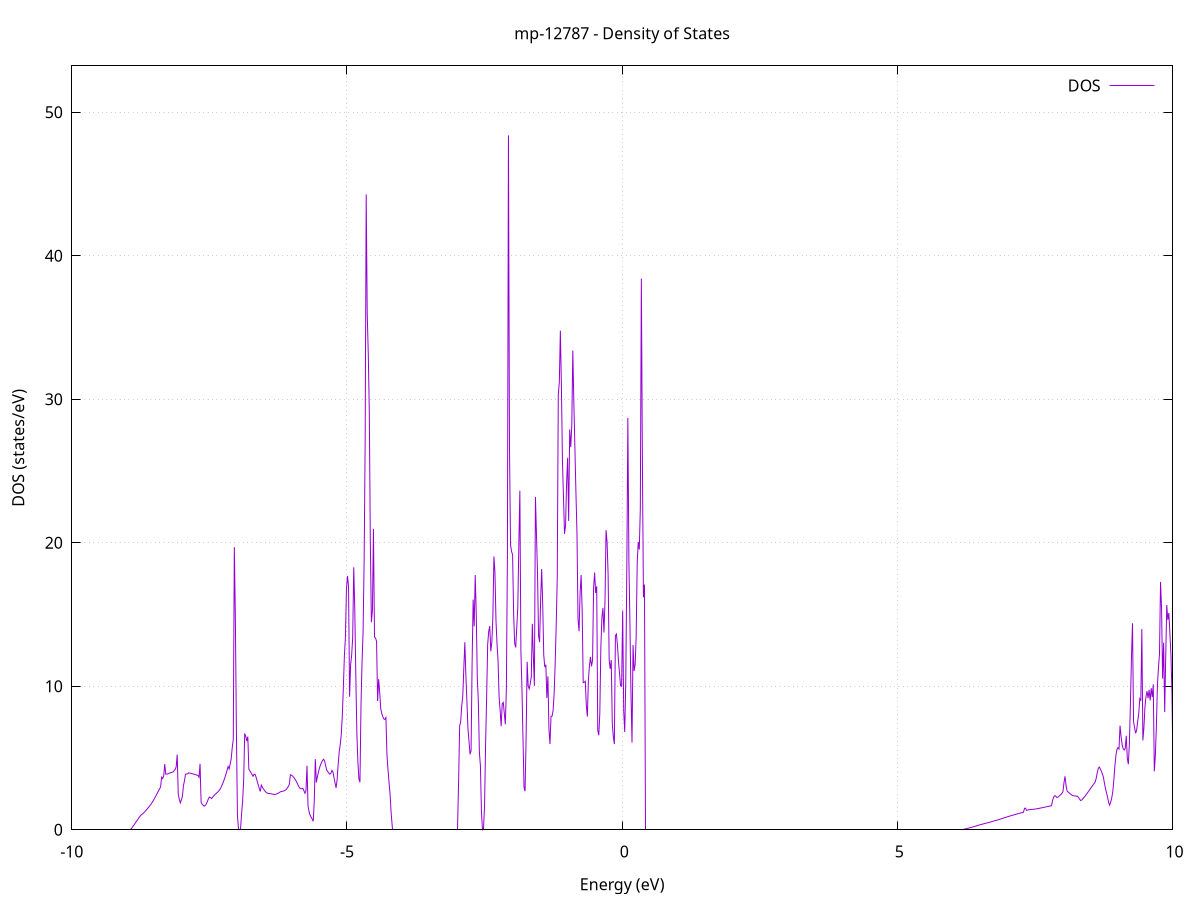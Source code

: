 set title 'mp-12787 - Density of States'
set xlabel 'Energy (eV)'
set ylabel 'DOS (states/eV)'
set grid
set xrange [-10:10]
set yrange [0:53.236]
set xzeroaxis lt -1
set terminal png size 800,600
set output 'mp-12787_dos_gnuplot.png'
plot '-' using 1:2 with lines title 'DOS'
-20.518000 0.000000
-20.499100 0.000000
-20.480300 0.000000
-20.461400 0.000000
-20.442500 0.000000
-20.423700 0.000000
-20.404800 0.000000
-20.385900 0.000000
-20.367100 0.000000
-20.348200 0.000000
-20.329300 0.000000
-20.310500 0.000000
-20.291600 0.000000
-20.272700 0.000000
-20.253900 0.000000
-20.235000 0.000000
-20.216100 0.000000
-20.197300 0.000000
-20.178400 0.000000
-20.159500 0.000000
-20.140700 0.000000
-20.121800 0.000000
-20.102900 0.000000
-20.084100 0.000000
-20.065200 0.000000
-20.046300 0.000000
-20.027500 0.000000
-20.008600 0.000000
-19.989700 0.000000
-19.970900 0.000000
-19.952000 0.000000
-19.933100 0.000000
-19.914300 0.000000
-19.895400 0.000000
-19.876500 0.000000
-19.857700 0.000000
-19.838800 0.000000
-19.819900 0.000000
-19.801100 0.000000
-19.782200 0.000000
-19.763300 0.000000
-19.744500 0.000000
-19.725600 0.000000
-19.706700 0.000000
-19.687900 0.000000
-19.669000 0.000000
-19.650100 0.000000
-19.631300 0.000000
-19.612400 0.000000
-19.593500 0.000000
-19.574700 0.000000
-19.555800 0.000000
-19.536900 0.000000
-19.518100 0.000000
-19.499200 0.000000
-19.480300 0.000000
-19.461400 0.000000
-19.442600 0.000000
-19.423700 0.000000
-19.404800 0.000000
-19.386000 0.000000
-19.367100 0.000000
-19.348200 0.000000
-19.329400 0.000000
-19.310500 0.000000
-19.291600 0.000000
-19.272800 0.000000
-19.253900 0.000000
-19.235000 0.000000
-19.216200 0.000000
-19.197300 0.000000
-19.178400 0.000000
-19.159600 0.000000
-19.140700 0.000000
-19.121800 0.000000
-19.103000 0.000000
-19.084100 0.000000
-19.065200 0.000000
-19.046400 0.000000
-19.027500 0.000000
-19.008600 0.000000
-18.989800 0.000000
-18.970900 0.000000
-18.952000 0.000000
-18.933200 0.000000
-18.914300 0.000000
-18.895400 0.000000
-18.876600 0.000000
-18.857700 0.000000
-18.838800 0.000000
-18.820000 0.000000
-18.801100 0.052400
-18.782200 0.650900
-18.763400 1.289700
-18.744500 1.964800
-18.725600 2.502800
-18.706800 2.952900
-18.687900 3.408400
-18.669000 3.919400
-18.650200 4.471400
-18.631300 5.090700
-18.612400 5.739800
-18.593600 6.359800
-18.574700 9.499500
-18.555800 7.943900
-18.537000 8.948500
-18.518100 10.627300
-18.499200 9.852200
-18.480400 9.933600
-18.461500 9.425000
-18.442600 9.036300
-18.423800 4.526900
-18.404900 6.020800
-18.386000 6.827900
-18.367200 7.687400
-18.348300 8.516800
-18.329400 8.374100
-18.310600 8.214300
-18.291700 7.855600
-18.272800 7.792600
-18.254000 5.644100
-18.235100 5.360400
-18.216200 5.311100
-18.197400 5.088200
-18.178500 5.150500
-18.159600 5.252600
-18.140700 5.342400
-18.121900 5.419900
-18.103000 5.493100
-18.084100 5.781900
-18.065300 6.279800
-18.046400 6.977000
-18.027500 6.861700
-18.008700 8.119100
-17.989800 8.992600
-17.970900 9.048100
-17.952100 10.194500
-17.933200 11.601900
-17.914300 11.733400
-17.895500 8.734900
-17.876600 11.769700
-17.857700 14.490700
-17.838900 10.340700
-17.820000 9.838700
-17.801100 8.439300
-17.782300 7.108300
-17.763400 6.075200
-17.744500 6.381400
-17.725700 5.806800
-17.706800 5.386900
-17.687900 5.133700
-17.669100 5.012300
-17.650200 4.876400
-17.631300 4.712000
-17.612500 4.519000
-17.593600 4.699700
-17.574700 4.481600
-17.555900 3.991400
-17.537000 3.678300
-17.518100 4.725000
-17.499300 7.430800
-17.480400 7.452200
-17.461500 7.457000
-17.442700 7.445500
-17.423800 7.417400
-17.404900 7.372900
-17.386100 6.406600
-17.367200 5.710700
-17.348300 4.733400
-17.329500 3.748200
-17.310600 8.197600
-17.291700 8.866900
-17.272900 8.192600
-17.254000 7.719800
-17.235100 7.521600
-17.216300 8.208300
-17.197400 7.192700
-17.178500 6.359600
-17.159700 5.820600
-17.140800 5.422400
-17.121900 4.845300
-17.103100 4.470400
-17.084200 4.095300
-17.065300 3.719900
-17.046500 3.381200
-17.027600 3.113700
-17.008700 2.829800
-16.989900 2.580900
-16.971000 2.341800
-16.952100 2.112600
-16.933300 1.888900
-16.914400 1.637200
-16.895500 1.287000
-16.876700 0.884700
-16.857800 0.469600
-16.838900 48.375200
-16.820000 45.315400
-16.801200 156.129900
-16.782300 119.937500
-16.763400 84.293700
-16.744600 44.925200
-16.725700 0.000000
-16.706800 0.000000
-16.688000 0.000000
-16.669100 0.000000
-16.650200 0.000000
-16.631400 0.000000
-16.612500 0.000000
-16.593600 0.000000
-16.574800 0.000000
-16.555900 0.000000
-16.537000 0.000000
-16.518200 0.000000
-16.499300 0.000000
-16.480400 0.000000
-16.461600 0.000000
-16.442700 0.000000
-16.423800 0.000000
-16.405000 0.000000
-16.386100 0.000000
-16.367200 0.000000
-16.348400 0.000000
-16.329500 0.000000
-16.310600 0.000000
-16.291800 0.000000
-16.272900 0.000000
-16.254000 0.000000
-16.235200 0.000000
-16.216300 0.000000
-16.197400 0.000000
-16.178600 0.000000
-16.159700 0.000000
-16.140800 0.000000
-16.122000 0.000000
-16.103100 0.000000
-16.084200 0.000000
-16.065400 0.000000
-16.046500 0.000000
-16.027600 0.000000
-16.008800 0.000000
-15.989900 0.000000
-15.971000 0.000000
-15.952200 0.000000
-15.933300 0.000000
-15.914400 0.000000
-15.895600 0.000000
-15.876700 0.000000
-15.857800 0.000000
-15.839000 0.000000
-15.820100 0.000000
-15.801200 0.000000
-15.782400 0.000000
-15.763500 0.000000
-15.744600 0.000000
-15.725800 0.000000
-15.706900 0.000000
-15.688000 0.000000
-15.669200 0.000000
-15.650300 0.000000
-15.631400 0.000000
-15.612600 0.000000
-15.593700 0.000000
-15.574800 0.000000
-15.556000 0.000000
-15.537100 0.000000
-15.518200 0.000000
-15.499300 0.000000
-15.480500 0.000000
-15.461600 0.000000
-15.442700 0.000000
-15.423900 0.000000
-15.405000 0.000000
-15.386100 0.000000
-15.367300 0.000000
-15.348400 0.000000
-15.329500 0.000000
-15.310700 0.000000
-15.291800 0.000000
-15.272900 0.000000
-15.254100 0.000000
-15.235200 0.000000
-15.216300 0.000000
-15.197500 0.000000
-15.178600 0.000000
-15.159700 0.000000
-15.140900 0.000000
-15.122000 0.000000
-15.103100 0.000000
-15.084300 0.000000
-15.065400 0.000000
-15.046500 0.000000
-15.027700 0.000000
-15.008800 0.000000
-14.989900 0.000000
-14.971100 0.000000
-14.952200 0.000000
-14.933300 0.000000
-14.914500 0.000000
-14.895600 0.000000
-14.876700 0.000000
-14.857900 0.000000
-14.839000 0.000000
-14.820100 0.000000
-14.801300 0.000000
-14.782400 0.000000
-14.763500 0.000000
-14.744700 0.000000
-14.725800 0.000000
-14.706900 0.000000
-14.688100 0.000000
-14.669200 0.000000
-14.650300 0.000000
-14.631500 0.000000
-14.612600 0.000000
-14.593700 0.000000
-14.574900 0.000000
-14.556000 0.000000
-14.537100 0.000000
-14.518300 0.000000
-14.499400 0.000000
-14.480500 0.000000
-14.461700 0.000000
-14.442800 0.000000
-14.423900 0.000000
-14.405100 0.000000
-14.386200 0.000000
-14.367300 0.000000
-14.348500 0.000000
-14.329600 0.000000
-14.310700 0.000000
-14.291900 0.000000
-14.273000 0.000000
-14.254100 0.000000
-14.235300 0.000000
-14.216400 0.000000
-14.197500 0.000000
-14.178600 0.000000
-14.159800 0.000000
-14.140900 0.000000
-14.122000 0.000000
-14.103200 0.000000
-14.084300 0.000000
-14.065400 0.000000
-14.046600 0.000000
-14.027700 0.000000
-14.008800 0.000000
-13.990000 0.000000
-13.971100 0.000000
-13.952200 0.000000
-13.933400 0.000000
-13.914500 0.000000
-13.895600 0.000000
-13.876800 0.000000
-13.857900 0.000000
-13.839000 0.000000
-13.820200 0.000000
-13.801300 0.000000
-13.782400 0.000000
-13.763600 0.000000
-13.744700 0.000000
-13.725800 0.000000
-13.707000 0.000000
-13.688100 0.000000
-13.669200 0.000000
-13.650400 0.000000
-13.631500 0.000000
-13.612600 0.000000
-13.593800 0.000000
-13.574900 0.000000
-13.556000 0.000000
-13.537200 0.000000
-13.518300 0.000000
-13.499400 0.000000
-13.480600 0.000000
-13.461700 0.000000
-13.442800 0.000000
-13.424000 0.000000
-13.405100 0.000000
-13.386200 0.000000
-13.367400 0.000000
-13.348500 0.000000
-13.329600 0.000000
-13.310800 0.000000
-13.291900 0.000000
-13.273000 0.000000
-13.254200 0.000000
-13.235300 0.000000
-13.216400 0.000000
-13.197600 0.000000
-13.178700 0.000000
-13.159800 0.000000
-13.141000 0.000000
-13.122100 0.000000
-13.103200 0.000000
-13.084400 0.000000
-13.065500 0.000000
-13.046600 0.000000
-13.027800 0.000000
-13.008900 0.000000
-12.990000 0.000000
-12.971200 0.000000
-12.952300 0.000000
-12.933400 0.000000
-12.914600 0.000000
-12.895700 0.000000
-12.876800 0.000000
-12.857900 0.000000
-12.839100 0.000000
-12.820200 0.000000
-12.801300 0.000000
-12.782500 0.000000
-12.763600 0.000000
-12.744700 0.000000
-12.725900 0.000000
-12.707000 0.000000
-12.688100 0.000000
-12.669300 0.000000
-12.650400 0.000000
-12.631500 0.000000
-12.612700 0.000000
-12.593800 0.000000
-12.574900 0.000000
-12.556100 0.000000
-12.537200 0.000000
-12.518300 0.000000
-12.499500 0.000000
-12.480600 0.000000
-12.461700 0.000000
-12.442900 0.000000
-12.424000 0.000000
-12.405100 0.000000
-12.386300 0.000000
-12.367400 0.000000
-12.348500 0.000000
-12.329700 0.000000
-12.310800 0.000000
-12.291900 0.000000
-12.273100 0.000000
-12.254200 0.000000
-12.235300 0.000000
-12.216500 0.000000
-12.197600 0.000000
-12.178700 0.000000
-12.159900 0.000000
-12.141000 0.000000
-12.122100 0.000000
-12.103300 0.000000
-12.084400 0.000000
-12.065500 0.000000
-12.046700 0.000000
-12.027800 0.000000
-12.008900 0.000000
-11.990100 0.000000
-11.971200 0.000000
-11.952300 0.000000
-11.933500 0.000000
-11.914600 0.000000
-11.895700 0.000000
-11.876900 0.000000
-11.858000 0.000000
-11.839100 0.000000
-11.820300 0.000000
-11.801400 0.000000
-11.782500 0.000000
-11.763700 0.000000
-11.744800 0.000000
-11.725900 0.000000
-11.707100 0.000000
-11.688200 0.000000
-11.669300 0.000000
-11.650500 0.000000
-11.631600 0.000000
-11.612700 0.000000
-11.593900 0.000000
-11.575000 0.000000
-11.556100 0.000000
-11.537200 0.000000
-11.518400 0.000000
-11.499500 0.000000
-11.480600 0.000000
-11.461800 0.000000
-11.442900 0.000000
-11.424000 0.000000
-11.405200 0.000000
-11.386300 0.000000
-11.367400 0.000000
-11.348600 0.000000
-11.329700 0.000000
-11.310800 0.000000
-11.292000 0.000000
-11.273100 0.000000
-11.254200 0.000000
-11.235400 0.000000
-11.216500 0.000000
-11.197600 0.000000
-11.178800 0.000000
-11.159900 0.000000
-11.141000 0.000000
-11.122200 0.000000
-11.103300 0.000000
-11.084400 0.000000
-11.065600 0.000000
-11.046700 0.000000
-11.027800 0.000000
-11.009000 0.000000
-10.990100 0.000000
-10.971200 0.000000
-10.952400 0.000000
-10.933500 0.000000
-10.914600 0.000000
-10.895800 0.000000
-10.876900 0.000000
-10.858000 0.000000
-10.839200 0.000000
-10.820300 0.000000
-10.801400 0.000000
-10.782600 0.000000
-10.763700 0.000000
-10.744800 0.000000
-10.726000 0.000000
-10.707100 0.000000
-10.688200 0.000000
-10.669400 0.000000
-10.650500 0.000000
-10.631600 0.000000
-10.612800 0.000000
-10.593900 0.000000
-10.575000 0.000000
-10.556200 0.000000
-10.537300 0.000000
-10.518400 0.000000
-10.499600 0.000000
-10.480700 0.000000
-10.461800 0.000000
-10.443000 0.000000
-10.424100 0.000000
-10.405200 0.000000
-10.386400 0.000000
-10.367500 0.000000
-10.348600 0.000000
-10.329800 0.000000
-10.310900 0.000000
-10.292000 0.000000
-10.273200 0.000000
-10.254300 0.000000
-10.235400 0.000000
-10.216500 0.000000
-10.197700 0.000000
-10.178800 0.000000
-10.159900 0.000000
-10.141100 0.000000
-10.122200 0.000000
-10.103300 0.000000
-10.084500 0.000000
-10.065600 0.000000
-10.046700 0.000000
-10.027900 0.000000
-10.009000 0.000000
-9.990100 0.000000
-9.971300 0.000000
-9.952400 0.000000
-9.933500 0.000000
-9.914700 0.000000
-9.895800 0.000000
-9.876900 0.000000
-9.858100 0.000000
-9.839200 0.000000
-9.820300 0.000000
-9.801500 0.000000
-9.782600 0.000000
-9.763700 0.000000
-9.744900 0.000000
-9.726000 0.000000
-9.707100 0.000000
-9.688300 0.000000
-9.669400 0.000000
-9.650500 0.000000
-9.631700 0.000000
-9.612800 0.000000
-9.593900 0.000000
-9.575100 0.000000
-9.556200 0.000000
-9.537300 0.000000
-9.518500 0.000000
-9.499600 0.000000
-9.480700 0.000000
-9.461900 0.000000
-9.443000 0.000000
-9.424100 0.000000
-9.405300 0.000000
-9.386400 0.000000
-9.367500 0.000000
-9.348700 0.000000
-9.329800 0.000000
-9.310900 0.000000
-9.292100 0.000000
-9.273200 0.000000
-9.254300 0.000000
-9.235500 0.000000
-9.216600 0.000000
-9.197700 0.000000
-9.178900 0.000000
-9.160000 0.000000
-9.141100 0.000000
-9.122300 0.000000
-9.103400 0.000000
-9.084500 0.000000
-9.065700 0.000000
-9.046800 0.000000
-9.027900 0.000000
-9.009100 0.000000
-8.990200 0.000000
-8.971300 0.000000
-8.952500 0.000000
-8.933600 0.000000
-8.914700 0.093000
-8.895800 0.195000
-8.877000 0.297900
-8.858100 0.401900
-8.839200 0.506800
-8.820400 0.612800
-8.801500 0.719700
-8.782600 0.827600
-8.763800 0.927900
-8.744900 1.008300
-8.726000 1.068800
-8.707200 1.124500
-8.688300 1.199400
-8.669400 1.277300
-8.650600 1.358200
-8.631700 1.442100
-8.612800 1.528900
-8.594000 1.618800
-8.575100 1.704200
-8.556200 1.807200
-8.537400 1.919000
-8.518500 2.038700
-8.499600 2.166200
-8.480800 2.301000
-8.461900 2.437500
-8.443000 2.573900
-8.424200 2.710100
-8.405300 2.846300
-8.386400 2.982300
-8.367600 3.666300
-8.348700 3.568600
-8.329800 3.753300
-8.311000 4.576100
-8.292100 3.876200
-8.273200 3.886900
-8.254400 3.897500
-8.235500 3.928900
-8.216600 3.957500
-8.197800 3.983200
-8.178900 4.006200
-8.160000 4.026300
-8.141200 4.115700
-8.122300 4.207500
-8.103400 4.378000
-8.084600 5.243100
-8.065700 2.483400
-8.046800 2.126700
-8.028000 1.874900
-8.009100 2.086100
-7.990200 2.331600
-7.971400 3.065800
-7.952500 3.425600
-7.933600 3.872300
-7.914800 3.884900
-7.895900 3.898800
-7.877000 3.972100
-7.858200 3.954500
-7.839300 3.935800
-7.820400 3.916500
-7.801600 3.896500
-7.782700 3.875700
-7.763800 3.854300
-7.745000 3.832100
-7.726100 3.809200
-7.707200 3.785600
-7.688400 3.657000
-7.669500 4.598200
-7.650600 1.918100
-7.631800 1.775500
-7.612900 1.709400
-7.594000 1.644500
-7.575100 1.694100
-7.556300 1.806900
-7.537400 1.959200
-7.518500 2.150900
-7.499700 2.278300
-7.480800 2.250000
-7.461900 2.174200
-7.443100 2.260200
-7.424200 2.345700
-7.405300 2.425100
-7.386500 2.498500
-7.367600 2.565800
-7.348700 2.627200
-7.329900 2.700700
-7.311000 2.799900
-7.292100 2.924900
-7.273300 3.075500
-7.254400 3.251100
-7.235500 3.446200
-7.216700 3.659700
-7.197800 3.891800
-7.178900 4.142400
-7.160100 4.411500
-7.141200 4.242000
-7.122300 4.582200
-7.103500 4.939700
-7.084600 5.732900
-7.065700 6.282200
-7.046900 19.692900
-7.028000 14.813600
-7.009100 6.946500
-6.990300 1.004100
-6.971400 0.059500
-6.952500 0.000000
-6.933700 0.000000
-6.914800 1.129300
-6.895900 1.989900
-6.877100 3.443600
-6.858200 6.712700
-6.839300 6.517600
-6.820500 6.183600
-6.801600 6.489800
-6.782700 4.219700
-6.763900 4.103900
-6.745000 3.983700
-6.726100 3.859200
-6.707300 3.730400
-6.688400 3.867300
-6.669500 3.858800
-6.650700 3.658500
-6.631800 3.392000
-6.612900 3.137800
-6.594100 2.894800
-6.575200 2.670100
-6.556300 3.116500
-6.537500 2.972700
-6.518600 2.849300
-6.499700 2.744600
-6.480900 2.658100
-6.462000 2.591300
-6.443100 2.548700
-6.424300 2.530800
-6.405400 2.522900
-6.386500 2.512900
-6.367700 2.500800
-6.348800 2.486700
-6.329900 2.470400
-6.311100 2.464800
-6.292200 2.477500
-6.273300 2.500900
-6.254400 2.535100
-6.235600 2.582800
-6.216700 2.628400
-6.197800 2.663500
-6.179000 2.676700
-6.160100 2.693600
-6.141200 2.715000
-6.122400 2.748300
-6.103500 2.810000
-6.084600 2.900900
-6.065800 3.020800
-6.046900 3.169800
-6.028000 3.833700
-6.009200 3.804900
-5.990300 3.752100
-5.971400 3.670200
-5.952600 3.574000
-5.933700 3.463700
-5.914800 3.339100
-5.896000 3.173500
-5.877100 3.016200
-5.858200 2.915200
-5.839400 2.864300
-5.820500 2.857300
-5.801600 2.893300
-5.782800 2.729600
-5.763900 2.545800
-5.745000 2.712200
-5.726200 4.464200
-5.707300 1.643400
-5.688400 1.259400
-5.669600 1.015800
-5.650700 0.878400
-5.631800 0.739200
-5.613000 0.590300
-5.594100 1.998400
-5.575200 4.919800
-5.556400 3.297500
-5.537500 3.685900
-5.518600 4.019500
-5.499800 4.298100
-5.480900 4.521900
-5.462000 4.687700
-5.443200 4.833900
-5.424300 4.915000
-5.405400 4.788100
-5.386600 4.453400
-5.367700 4.154400
-5.348800 4.052400
-5.330000 3.954900
-5.311100 3.873600
-5.292200 3.932900
-5.273400 4.140000
-5.254500 4.033600
-5.235600 3.637700
-5.216800 3.257600
-5.197900 2.920000
-5.179000 3.493800
-5.160200 4.548000
-5.141300 5.416700
-5.122400 5.940100
-5.103600 6.621200
-5.084700 7.923900
-5.065800 9.899500
-5.047000 12.099600
-5.028100 13.437200
-5.009200 16.792800
-4.990400 17.692400
-4.971500 16.965900
-4.952600 9.271200
-4.933800 11.492100
-4.914900 12.173600
-4.896000 13.380700
-4.877100 18.291600
-4.858300 15.446100
-4.839400 10.779900
-4.820500 6.761900
-4.801700 4.729100
-4.782800 3.535700
-4.763900 3.313700
-4.745100 8.703800
-4.726200 11.653400
-4.707300 13.780300
-4.688500 18.586100
-4.669600 26.928800
-4.650700 44.276600
-4.631900 35.927800
-4.613000 33.220900
-4.594100 29.124900
-4.575300 19.958900
-4.556400 14.468400
-4.537500 15.299800
-4.518700 20.964600
-4.499800 13.428000
-4.480900 13.351800
-4.462100 13.131300
-4.443200 8.974400
-4.424300 10.496400
-4.405500 9.585600
-4.386600 8.444000
-4.367700 8.100000
-4.348900 7.882400
-4.330000 7.724600
-4.311100 7.693100
-4.292300 7.822200
-4.273400 5.237000
-4.254500 4.189200
-4.235700 3.306000
-4.216800 2.476000
-4.197900 1.199100
-4.179100 0.000000
-4.160200 0.000000
-4.141300 0.000000
-4.122500 0.000000
-4.103600 0.000000
-4.084700 0.000000
-4.065900 0.000000
-4.047000 0.000000
-4.028100 0.000000
-4.009300 0.000000
-3.990400 0.000000
-3.971500 0.000000
-3.952700 0.000000
-3.933800 0.000000
-3.914900 0.000000
-3.896100 0.000000
-3.877200 0.000000
-3.858300 0.000000
-3.839500 0.000000
-3.820600 0.000000
-3.801700 0.000000
-3.782900 0.000000
-3.764000 0.000000
-3.745100 0.000000
-3.726300 0.000000
-3.707400 0.000000
-3.688500 0.000000
-3.669700 0.000000
-3.650800 0.000000
-3.631900 0.000000
-3.613100 0.000000
-3.594200 0.000000
-3.575300 0.000000
-3.556400 0.000000
-3.537600 0.000000
-3.518700 0.000000
-3.499800 0.000000
-3.481000 0.000000
-3.462100 0.000000
-3.443200 0.000000
-3.424400 0.000000
-3.405500 0.000000
-3.386600 0.000000
-3.367800 0.000000
-3.348900 0.000000
-3.330000 0.000000
-3.311200 0.000000
-3.292300 0.000000
-3.273400 0.000000
-3.254600 0.000000
-3.235700 0.000000
-3.216800 0.000000
-3.198000 0.000000
-3.179100 0.000000
-3.160200 0.000000
-3.141400 0.000000
-3.122500 0.000000
-3.103600 0.000000
-3.084800 0.000000
-3.065900 0.000000
-3.047000 0.000000
-3.028200 0.000000
-3.009300 0.000000
-2.990400 0.000000
-2.971600 3.353700
-2.952700 7.247300
-2.933800 7.523000
-2.915000 8.631400
-2.896100 9.294700
-2.877200 11.229700
-2.858400 13.067100
-2.839500 10.748300
-2.820600 8.967400
-2.801800 7.051100
-2.782900 6.179700
-2.764000 5.256000
-2.745200 5.496000
-2.726300 11.608600
-2.707400 16.039400
-2.688600 14.174000
-2.669700 17.754300
-2.650800 15.049700
-2.632000 10.564900
-2.613100 8.978500
-2.594200 5.407000
-2.575400 4.471100
-2.556500 1.238900
-2.537600 0.000000
-2.518800 0.078700
-2.499900 1.687200
-2.481000 6.011400
-2.462200 9.272700
-2.443300 12.923400
-2.424400 13.834700
-2.405600 14.198300
-2.386700 12.436900
-2.367800 13.064400
-2.349000 14.832500
-2.330100 19.045300
-2.311200 17.935700
-2.292400 14.581400
-2.273500 12.950000
-2.254600 11.759200
-2.235700 9.265900
-2.216900 8.310800
-2.198000 7.221000
-2.179100 8.786000
-2.160300 8.877400
-2.141400 8.133700
-2.122500 7.349200
-2.103700 9.789700
-2.084800 19.019500
-2.065900 48.396300
-2.047100 26.757800
-2.028200 19.885800
-2.009300 19.393300
-1.990500 19.167000
-1.971600 15.003400
-1.952700 12.980300
-1.933900 12.707300
-1.915000 14.079100
-1.896100 15.502900
-1.877300 19.863700
-1.858400 23.631100
-1.839500 12.407600
-1.820700 9.834300
-1.801800 6.373300
-1.782900 2.948100
-1.764100 2.690200
-1.745200 6.306700
-1.726300 11.711100
-1.707500 10.009800
-1.688600 9.824600
-1.669700 10.191000
-1.650900 10.662600
-1.632000 14.354000
-1.613100 12.049500
-1.594300 10.032000
-1.575400 23.189300
-1.556500 20.529300
-1.537700 17.885500
-1.518800 13.527100
-1.499900 13.072700
-1.481100 16.027400
-1.462200 18.171000
-1.443300 15.696600
-1.424500 12.181800
-1.405600 11.344300
-1.386700 11.505200
-1.367900 9.188700
-1.349000 10.689700
-1.330100 7.004800
-1.311300 5.974600
-1.292400 7.909000
-1.273500 7.916000
-1.254700 8.304600
-1.235800 9.486000
-1.216900 11.575400
-1.198100 14.266600
-1.179200 17.561500
-1.160300 30.308200
-1.141500 31.196700
-1.122600 34.784500
-1.103700 30.953000
-1.084900 25.769800
-1.066000 23.195300
-1.047100 20.623900
-1.028300 21.202900
-1.009400 24.172500
-0.990500 25.926800
-0.971700 21.524700
-0.952800 27.903300
-0.933900 26.677900
-0.915000 28.183600
-0.896200 33.395200
-0.877300 29.722200
-0.858400 26.598600
-0.839600 23.500800
-0.820700 20.658200
-0.801800 14.687600
-0.783000 13.835100
-0.764100 16.491100
-0.745200 17.755200
-0.726400 15.276200
-0.707500 10.254500
-0.688600 10.279600
-0.669800 10.349600
-0.650900 8.654700
-0.632000 7.887300
-0.613200 10.438000
-0.594300 11.404700
-0.575400 12.048300
-0.556600 11.390600
-0.537700 11.806300
-0.518800 16.847700
-0.500000 17.930800
-0.481100 16.498700
-0.462200 16.965900
-0.443400 6.924800
-0.424500 6.589000
-0.405600 8.136700
-0.386800 12.745200
-0.367900 14.770000
-0.349000 15.462100
-0.330200 13.741800
-0.311300 15.948200
-0.292400 20.880300
-0.273600 20.041400
-0.254700 17.760300
-0.235800 11.845700
-0.217000 11.215000
-0.198100 11.832600
-0.179200 7.406600
-0.160400 6.476300
-0.141500 5.971500
-0.122600 13.527900
-0.103800 13.637300
-0.084900 12.847900
-0.066000 11.714700
-0.047200 10.880700
-0.028300 10.023600
-0.009400 10.009200
0.009400 15.274000
0.028300 8.287600
0.047200 6.808400
0.066000 10.388100
0.084900 18.222200
0.103800 28.705800
0.122600 18.756300
0.141500 14.403700
0.160400 9.527400
0.179200 6.079700
0.198100 12.882400
0.217000 11.069700
0.235800 11.492200
0.254700 13.443900
0.273600 18.590900
0.292400 20.053900
0.311300 19.534900
0.330200 22.354900
0.349000 38.412800
0.367900 25.671700
0.386800 16.207700
0.405700 17.087800
0.424500 0.000000
0.443400 0.000000
0.462300 0.000000
0.481100 0.000000
0.500000 0.000000
0.518900 0.000000
0.537700 0.000000
0.556600 0.000000
0.575500 0.000000
0.594300 0.000000
0.613200 0.000000
0.632100 0.000000
0.650900 0.000000
0.669800 0.000000
0.688700 0.000000
0.707500 0.000000
0.726400 0.000000
0.745300 0.000000
0.764100 0.000000
0.783000 0.000000
0.801900 0.000000
0.820700 0.000000
0.839600 0.000000
0.858500 0.000000
0.877300 0.000000
0.896200 0.000000
0.915100 0.000000
0.933900 0.000000
0.952800 0.000000
0.971700 0.000000
0.990500 0.000000
1.009400 0.000000
1.028300 0.000000
1.047100 0.000000
1.066000 0.000000
1.084900 0.000000
1.103700 0.000000
1.122600 0.000000
1.141500 0.000000
1.160300 0.000000
1.179200 0.000000
1.198100 0.000000
1.216900 0.000000
1.235800 0.000000
1.254700 0.000000
1.273500 0.000000
1.292400 0.000000
1.311300 0.000000
1.330100 0.000000
1.349000 0.000000
1.367900 0.000000
1.386700 0.000000
1.405600 0.000000
1.424500 0.000000
1.443300 0.000000
1.462200 0.000000
1.481100 0.000000
1.499900 0.000000
1.518800 0.000000
1.537700 0.000000
1.556500 0.000000
1.575400 0.000000
1.594300 0.000000
1.613100 0.000000
1.632000 0.000000
1.650900 0.000000
1.669700 0.000000
1.688600 0.000000
1.707500 0.000000
1.726400 0.000000
1.745200 0.000000
1.764100 0.000000
1.783000 0.000000
1.801800 0.000000
1.820700 0.000000
1.839600 0.000000
1.858400 0.000000
1.877300 0.000000
1.896200 0.000000
1.915000 0.000000
1.933900 0.000000
1.952800 0.000000
1.971600 0.000000
1.990500 0.000000
2.009400 0.000000
2.028200 0.000000
2.047100 0.000000
2.066000 0.000000
2.084800 0.000000
2.103700 0.000000
2.122600 0.000000
2.141400 0.000000
2.160300 0.000000
2.179200 0.000000
2.198000 0.000000
2.216900 0.000000
2.235800 0.000000
2.254600 0.000000
2.273500 0.000000
2.292400 0.000000
2.311200 0.000000
2.330100 0.000000
2.349000 0.000000
2.367800 0.000000
2.386700 0.000000
2.405600 0.000000
2.424400 0.000000
2.443300 0.000000
2.462200 0.000000
2.481000 0.000000
2.499900 0.000000
2.518800 0.000000
2.537600 0.000000
2.556500 0.000000
2.575400 0.000000
2.594200 0.000000
2.613100 0.000000
2.632000 0.000000
2.650800 0.000000
2.669700 0.000000
2.688600 0.000000
2.707400 0.000000
2.726300 0.000000
2.745200 0.000000
2.764000 0.000000
2.782900 0.000000
2.801800 0.000000
2.820600 0.000000
2.839500 0.000000
2.858400 0.000000
2.877200 0.000000
2.896100 0.000000
2.915000 0.000000
2.933800 0.000000
2.952700 0.000000
2.971600 0.000000
2.990400 0.000000
3.009300 0.000000
3.028200 0.000000
3.047100 0.000000
3.065900 0.000000
3.084800 0.000000
3.103700 0.000000
3.122500 0.000000
3.141400 0.000000
3.160300 0.000000
3.179100 0.000000
3.198000 0.000000
3.216900 0.000000
3.235700 0.000000
3.254600 0.000000
3.273500 0.000000
3.292300 0.000000
3.311200 0.000000
3.330100 0.000000
3.348900 0.000000
3.367800 0.000000
3.386700 0.000000
3.405500 0.000000
3.424400 0.000000
3.443300 0.000000
3.462100 0.000000
3.481000 0.000000
3.499900 0.000000
3.518700 0.000000
3.537600 0.000000
3.556500 0.000000
3.575300 0.000000
3.594200 0.000000
3.613100 0.000000
3.631900 0.000000
3.650800 0.000000
3.669700 0.000000
3.688500 0.000000
3.707400 0.000000
3.726300 0.000000
3.745100 0.000000
3.764000 0.000000
3.782900 0.000000
3.801700 0.000000
3.820600 0.000000
3.839500 0.000000
3.858300 0.000000
3.877200 0.000000
3.896100 0.000000
3.914900 0.000000
3.933800 0.000000
3.952700 0.000000
3.971500 0.000000
3.990400 0.000000
4.009300 0.000000
4.028100 0.000000
4.047000 0.000000
4.065900 0.000000
4.084700 0.000000
4.103600 0.000000
4.122500 0.000000
4.141300 0.000000
4.160200 0.000000
4.179100 0.000000
4.197900 0.000000
4.216800 0.000000
4.235700 0.000000
4.254500 0.000000
4.273400 0.000000
4.292300 0.000000
4.311100 0.000000
4.330000 0.000000
4.348900 0.000000
4.367800 0.000000
4.386600 0.000000
4.405500 0.000000
4.424400 0.000000
4.443200 0.000000
4.462100 0.000000
4.481000 0.000000
4.499800 0.000000
4.518700 0.000000
4.537600 0.000000
4.556400 0.000000
4.575300 0.000000
4.594200 0.000000
4.613000 0.000000
4.631900 0.000000
4.650800 0.000000
4.669600 0.000000
4.688500 0.000000
4.707400 0.000000
4.726200 0.000000
4.745100 0.000000
4.764000 0.000000
4.782800 0.000000
4.801700 0.000000
4.820600 0.000000
4.839400 0.000000
4.858300 0.000000
4.877200 0.000000
4.896000 0.000000
4.914900 0.000000
4.933800 0.000000
4.952600 0.000000
4.971500 0.000000
4.990400 0.000000
5.009200 0.000000
5.028100 0.000000
5.047000 0.000000
5.065800 0.000000
5.084700 0.000000
5.103600 0.000000
5.122400 0.000000
5.141300 0.000000
5.160200 0.000000
5.179000 0.000000
5.197900 0.000000
5.216800 0.000000
5.235600 0.000000
5.254500 0.000000
5.273400 0.000000
5.292200 0.000000
5.311100 0.000000
5.330000 0.000000
5.348800 0.000000
5.367700 0.000000
5.386600 0.000000
5.405400 0.000000
5.424300 0.000000
5.443200 0.000000
5.462000 0.000000
5.480900 0.000000
5.499800 0.000000
5.518600 0.000000
5.537500 0.000000
5.556400 0.000000
5.575200 0.000000
5.594100 0.000000
5.613000 0.000000
5.631800 0.000000
5.650700 0.000000
5.669600 0.000000
5.688500 0.000000
5.707300 0.000000
5.726200 0.000000
5.745100 0.000000
5.763900 0.000000
5.782800 0.000000
5.801700 0.000000
5.820500 0.000000
5.839400 0.000000
5.858300 0.000000
5.877100 0.000000
5.896000 0.000000
5.914900 0.000000
5.933700 0.000000
5.952600 0.000000
5.971500 0.000000
5.990300 0.000000
6.009200 0.000000
6.028100 0.000000
6.046900 0.000000
6.065800 0.000000
6.084700 0.000000
6.103500 0.000000
6.122400 0.000000
6.141300 0.000000
6.160100 0.000000
6.179000 0.009000
6.197900 0.025700
6.216700 0.042700
6.235600 0.060200
6.254500 0.078100
6.273300 0.096300
6.292200 0.115000
6.311100 0.134000
6.329900 0.153500
6.348800 0.173300
6.367700 0.193500
6.386500 0.214200
6.405400 0.235200
6.424300 0.256600
6.443100 0.278400
6.462000 0.300600
6.480900 0.322500
6.499700 0.343700
6.518600 0.364400
6.537500 0.384400
6.556300 0.403900
6.575200 0.422700
6.594100 0.441100
6.612900 0.459800
6.631800 0.478700
6.650700 0.498000
6.669500 0.517700
6.688400 0.537700
6.707300 0.558100
6.726100 0.578800
6.745000 0.599900
6.763900 0.621300
6.782700 0.643100
6.801600 0.662100
6.820500 0.680100
6.839300 0.701200
6.858200 0.726400
6.877100 0.751200
6.895900 0.775700
6.914800 0.799800
6.933700 0.823500
6.952500 0.847000
6.971400 0.870000
6.990300 0.892800
7.009200 0.915200
7.028000 0.937400
7.046900 0.959300
7.065800 0.981000
7.084600 1.002500
7.103500 1.023800
7.122400 1.044800
7.141200 1.065700
7.160100 1.086300
7.179000 1.106300
7.197800 1.125800
7.216700 1.144800
7.235600 1.163200
7.254400 1.181100
7.273300 1.198500
7.292200 1.219000
7.311000 1.491700
7.329900 1.507600
7.348800 1.349300
7.367600 1.371700
7.386500 1.390100
7.405400 1.404300
7.424200 1.414500
7.443100 1.420500
7.462000 1.424500
7.480800 1.431400
7.499700 1.442200
7.518600 1.453700
7.537400 1.466000
7.556300 1.479000
7.575200 1.492800
7.594000 1.507300
7.612900 1.522600
7.631800 1.538600
7.650600 1.554800
7.669500 1.570200
7.688400 1.585400
7.707200 1.600400
7.726100 1.615200
7.745000 1.629800
7.763800 1.646100
7.782700 1.663600
7.801600 1.682300
7.820400 2.029100
7.839300 2.269900
7.858200 2.375000
7.877000 2.344500
7.895900 2.252900
7.914800 2.265700
7.933600 2.327600
7.952500 2.391800
7.971400 2.458300
7.990200 2.538800
8.009100 2.653000
8.028000 3.278600
8.046800 3.724300
8.065700 3.079200
8.084600 2.703100
8.103400 2.633200
8.122300 2.572300
8.141200 2.511700
8.160000 2.453200
8.178900 2.396700
8.197800 2.369200
8.216600 2.361700
8.235500 2.352900
8.254400 2.345300
8.273200 2.338700
8.292100 2.252600
8.311000 2.139800
8.329900 2.039600
8.348700 2.068900
8.367600 2.142700
8.386500 2.229000
8.405300 2.320100
8.424200 2.414200
8.443100 2.511000
8.461900 2.610300
8.480800 2.711900
8.499700 2.814400
8.518500 2.917500
8.537400 3.021400
8.556300 3.125900
8.575100 3.224200
8.594000 3.314700
8.612900 3.573400
8.631700 3.969700
8.650600 4.267500
8.669500 4.375300
8.688300 4.241200
8.707200 4.077900
8.726100 3.885600
8.744900 3.670000
8.763800 3.235900
8.782700 2.867400
8.801500 2.580200
8.820400 2.255200
8.839300 1.908800
8.858100 1.714000
8.877000 1.931200
8.895900 2.216100
8.914700 2.643800
8.933600 3.426200
8.952500 4.415200
8.971300 5.157300
8.990200 5.590600
9.009100 5.721100
9.027900 5.630400
9.046800 7.258300
9.065700 6.487100
9.084500 5.945400
9.103400 5.658500
9.122300 5.557900
9.141100 5.671300
9.160000 6.552700
9.178900 4.982400
9.197700 4.563400
9.216600 6.013000
9.235500 8.782400
9.254300 11.974200
9.273200 14.393000
9.292100 7.549900
9.310900 7.123600
9.329800 6.726200
9.348700 6.940900
9.367500 7.560600
9.386400 8.089100
9.405300 9.129100
9.424100 8.998900
9.443000 13.988500
9.461900 6.227900
9.480700 7.118600
9.499600 8.562300
9.518500 9.300100
9.537300 9.654700
9.556200 9.170500
9.575100 9.754800
9.593900 9.008000
9.612800 9.869700
9.631700 9.246400
9.650600 10.137500
9.669400 4.079400
9.688300 5.161800
9.707200 7.201700
9.726000 10.048500
9.744900 11.278000
9.763800 12.256000
9.782600 17.277600
9.801500 15.397900
9.820400 10.533800
9.839200 13.040000
9.858100 8.205000
9.877000 12.045400
9.895800 15.661900
9.914700 14.634300
9.933600 15.104000
9.952400 13.704000
9.971300 12.237900
9.990200 9.565100
10.009000 4.126800
10.027900 4.856200
10.046800 5.703400
10.065600 9.701300
10.084500 10.972800
10.103400 13.581400
10.122200 18.637600
10.141100 22.111500
10.160000 14.141500
10.178800 10.306100
10.197700 9.859900
10.216600 10.930100
10.235400 15.101900
10.254300 17.211400
10.273200 26.288000
10.292000 22.303000
10.310900 18.392300
10.329800 14.036700
10.348600 10.560200
10.367500 10.165800
10.386400 12.308800
10.405200 13.286500
10.424100 17.426000
10.443000 22.297300
10.461800 17.258800
10.480700 15.850700
10.499600 13.481700
10.518400 11.558300
10.537300 10.992800
10.556200 10.085900
10.575000 10.332300
10.593900 8.632500
10.612800 8.374000
10.631600 8.859800
10.650500 9.632600
10.669400 10.595700
10.688200 11.946100
10.707100 13.999500
10.726000 12.715900
10.744800 8.892700
10.763700 6.784900
10.782600 6.192500
10.801400 5.070600
10.820300 4.500400
10.839200 4.619500
10.858000 4.949500
10.876900 10.437600
10.895800 14.158700
10.914600 16.232100
10.933500 12.626800
10.952400 11.274100
10.971300 9.848300
10.990100 8.569200
11.009000 8.171500
11.027900 7.717200
11.046700 7.636500
11.065600 7.716000
11.084500 7.850100
11.103300 7.996800
11.122200 8.568900
11.141100 8.854800
11.159900 9.102100
11.178800 9.282300
11.197700 9.464900
11.216500 9.410300
11.235400 9.564100
11.254300 9.162200
11.273100 8.486700
11.292000 7.512100
11.310900 6.841100
11.329700 6.273600
11.348600 6.081400
11.367500 6.120100
11.386300 6.180400
11.405200 6.274800
11.424100 6.983400
11.442900 7.859500
11.461800 8.829300
11.480700 9.892800
11.499500 11.050000
11.518400 13.171900
11.537300 10.844900
11.556100 9.410500
11.575000 11.031100
11.593900 11.128100
11.612700 7.121000
11.631600 6.377900
11.650500 5.803200
11.669300 5.744700
11.688200 8.776300
11.707100 10.814300
11.725900 10.171200
11.744800 10.705500
11.763700 11.238500
11.782500 11.792800
11.801400 12.700100
11.820300 20.550800
11.839100 14.281400
11.858000 13.406900
11.876900 11.823300
11.895700 10.827400
11.914600 10.099700
11.933500 8.766000
11.952300 7.956200
11.971200 8.324300
11.990100 9.275200
12.008900 10.467200
12.027800 9.939100
12.046700 9.337300
12.065500 11.962800
12.084400 7.351300
12.103300 5.241300
12.122100 4.511900
12.141000 4.763600
12.159900 6.159000
12.178700 8.442000
12.197600 9.866800
12.216500 11.429900
12.235300 15.686600
12.254200 16.363900
12.273100 14.958700
12.292000 12.163000
12.310800 8.974400
12.329700 8.895200
12.348600 9.485200
12.367400 10.589200
12.386300 10.534400
12.405200 15.645400
12.424000 12.692800
12.442900 8.710100
12.461800 7.255800
12.480600 6.662700
12.499500 7.110900
12.518400 8.093800
12.537200 9.716500
12.556100 11.573700
12.575000 13.982900
12.593800 13.443500
12.612700 16.390900
12.631600 10.435800
12.650400 8.790600
12.669300 7.761800
12.688200 8.841500
12.707000 10.072200
12.725900 10.096500
12.744800 9.939300
12.763600 9.249700
12.782500 8.556700
12.801400 7.862800
12.820200 8.292400
12.839100 5.183100
12.858000 4.656600
12.876800 4.360300
12.895700 4.623200
12.914600 6.167900
12.933400 7.963900
12.952300 7.996900
12.971200 8.158400
12.990000 8.380100
13.008900 8.067400
13.027800 7.557400
13.046600 6.911100
13.065500 7.007600
13.084400 6.962200
13.103200 8.812300
13.122100 9.237000
13.141000 9.956100
13.159800 11.698600
13.178700 12.528700
13.197600 12.682100
13.216400 12.078100
13.235300 10.539600
13.254200 9.248000
13.273000 8.694700
13.291900 8.118800
13.310800 7.737700
13.329600 7.462200
13.348500 7.200000
13.367400 7.836700
13.386200 8.206500
13.405100 8.432200
13.424000 9.061400
13.442800 9.337000
13.461700 9.475800
13.480600 9.051600
13.499400 8.790800
13.518300 8.914000
13.537200 8.876100
13.556000 8.607200
13.574900 8.458000
13.593800 8.562100
13.612700 8.784100
13.631500 9.090800
13.650400 9.203100
13.669300 9.416800
13.688100 9.200600
13.707000 8.290600
13.725900 7.260900
13.744700 6.328000
13.763600 6.242900
13.782500 6.731000
13.801300 7.647700
13.820200 8.709300
13.839100 9.593200
13.857900 10.607400
13.876800 11.528900
13.895700 6.026100
13.914500 4.420700
13.933400 3.940000
13.952300 3.725100
13.971100 3.790900
13.990000 4.068200
14.008900 4.440500
14.027700 4.720800
14.046600 4.975400
14.065500 5.212800
14.084300 5.433000
14.103200 5.636100
14.122100 5.869000
14.140900 6.035400
14.159800 5.825300
14.178700 5.016600
14.197500 4.164100
14.216400 2.794400
14.235300 3.054100
14.254100 3.484500
14.273000 3.767100
14.291900 4.532700
14.310700 7.567300
14.329600 9.526600
14.348500 8.835200
14.367300 9.209400
14.386200 9.322400
14.405100 9.243900
14.423900 9.979200
14.442800 10.305700
14.461700 10.286100
14.480500 10.024200
14.499400 9.404900
14.518300 7.347300
14.537100 6.612600
14.556000 6.003400
14.574900 5.444000
14.593700 5.125400
14.612600 5.220200
14.631500 7.214100
14.650300 10.719000
14.669200 12.690700
14.688100 10.998300
14.706900 10.265500
14.725800 9.860700
14.744700 9.480000
14.763500 9.184400
14.782400 9.955700
14.801300 8.781700
14.820100 8.795900
14.839000 8.687300
14.857900 9.156600
14.876700 9.585400
14.895600 9.790200
14.914500 11.731100
14.933400 8.489100
14.952200 6.627900
14.971100 7.802100
14.990000 11.001400
15.008800 13.863200
15.027700 17.096200
15.046600 18.823600
15.065400 16.927700
15.084300 13.186500
15.103200 5.629200
15.122000 1.772300
15.140900 1.137500
15.159800 4.371900
15.178600 6.243700
15.197500 10.324400
15.216400 19.414500
15.235200 14.931100
15.254100 10.739700
15.273000 9.023600
15.291800 7.383000
15.310700 5.992200
15.329600 5.316500
15.348400 4.442900
15.367300 2.951500
15.386200 2.181700
15.405000 1.557700
15.423900 1.042800
15.442800 0.637000
15.461600 0.336300
15.480500 0.126500
15.499400 0.006500
15.518200 0.000000
15.537100 0.000000
15.556000 0.000000
15.574800 0.000000
15.593700 0.000000
15.612600 0.000000
15.631400 0.000000
15.650300 0.000000
15.669200 0.000000
15.688000 0.000000
15.706900 0.000000
15.725800 0.000000
15.744600 0.000000
15.763500 0.000000
15.782400 0.000000
15.801200 0.000000
15.820100 0.000000
15.839000 0.000000
15.857800 0.000000
15.876700 0.000000
15.895600 0.000000
15.914400 0.000000
15.933300 0.000000
15.952200 0.000000
15.971000 0.000000
15.989900 0.000000
16.008800 0.000000
16.027600 0.000000
16.046500 0.000000
16.065400 0.000000
16.084200 0.000000
16.103100 0.000000
16.122000 0.000000
16.140800 0.000000
16.159700 0.000000
16.178600 0.000000
16.197400 0.000000
16.216300 0.000000
16.235200 0.000000
16.254100 0.000000
16.272900 0.000000
16.291800 0.000000
16.310700 0.000000
16.329500 0.000000
16.348400 0.000000
16.367300 0.000000
16.386100 0.000000
16.405000 0.000000
16.423900 0.000000
16.442700 0.000000
16.461600 0.000000
16.480500 0.000000
16.499300 0.000000
16.518200 0.000000
16.537100 0.000000
16.555900 0.000000
16.574800 0.000000
16.593700 0.000000
16.612500 0.000000
16.631400 0.000000
16.650300 0.000000
16.669100 0.000000
16.688000 0.000000
16.706900 0.000000
16.725700 0.000000
16.744600 0.000000
16.763500 0.000000
16.782300 0.000000
16.801200 0.000000
16.820100 0.000000
16.838900 0.000000
16.857800 0.000000
16.876700 0.000000
16.895500 0.000000
16.914400 0.000000
16.933300 0.000000
16.952100 0.000000
16.971000 0.000000
16.989900 0.000000
17.008700 0.000000
17.027600 0.000000
17.046500 0.000000
17.065300 0.000000
17.084200 0.000000
17.103100 0.000000
17.121900 0.000000
17.140800 0.000000
17.159700 0.000000
17.178500 0.000000
17.197400 0.000000
17.216300 0.000000
e
